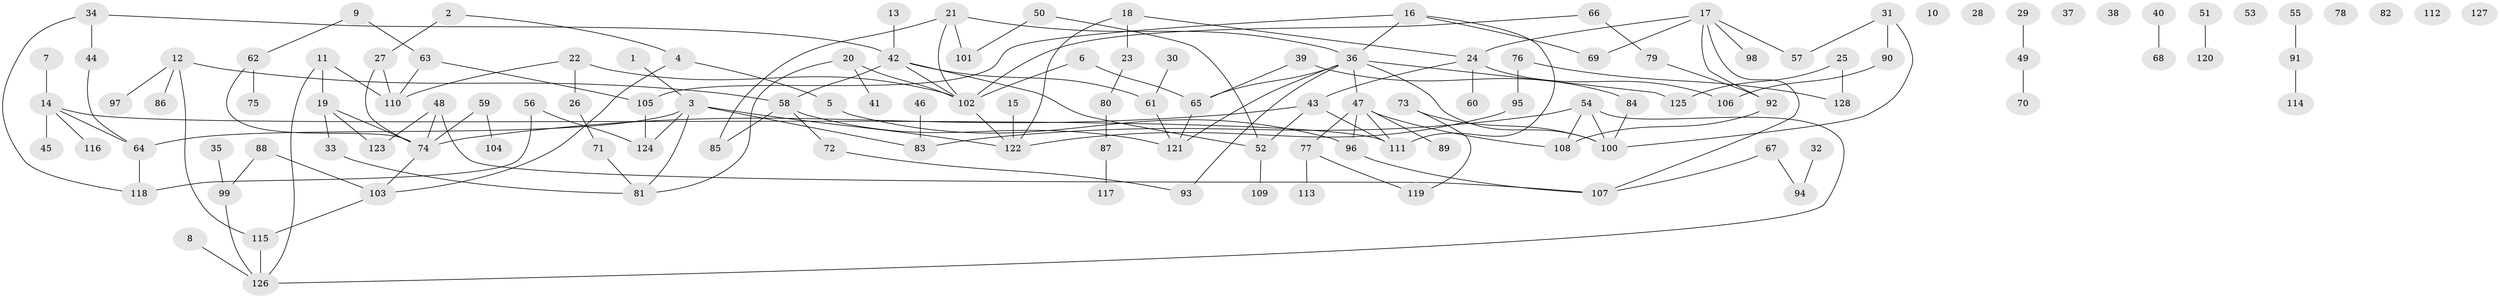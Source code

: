 // coarse degree distribution, {1: 0.2641509433962264, 4: 0.1320754716981132, 3: 0.18867924528301888, 2: 0.20754716981132076, 5: 0.07547169811320754, 8: 0.05660377358490566, 6: 0.03773584905660377, 7: 0.03773584905660377}
// Generated by graph-tools (version 1.1) at 2025/35/03/04/25 23:35:45]
// undirected, 128 vertices, 155 edges
graph export_dot {
  node [color=gray90,style=filled];
  1;
  2;
  3;
  4;
  5;
  6;
  7;
  8;
  9;
  10;
  11;
  12;
  13;
  14;
  15;
  16;
  17;
  18;
  19;
  20;
  21;
  22;
  23;
  24;
  25;
  26;
  27;
  28;
  29;
  30;
  31;
  32;
  33;
  34;
  35;
  36;
  37;
  38;
  39;
  40;
  41;
  42;
  43;
  44;
  45;
  46;
  47;
  48;
  49;
  50;
  51;
  52;
  53;
  54;
  55;
  56;
  57;
  58;
  59;
  60;
  61;
  62;
  63;
  64;
  65;
  66;
  67;
  68;
  69;
  70;
  71;
  72;
  73;
  74;
  75;
  76;
  77;
  78;
  79;
  80;
  81;
  82;
  83;
  84;
  85;
  86;
  87;
  88;
  89;
  90;
  91;
  92;
  93;
  94;
  95;
  96;
  97;
  98;
  99;
  100;
  101;
  102;
  103;
  104;
  105;
  106;
  107;
  108;
  109;
  110;
  111;
  112;
  113;
  114;
  115;
  116;
  117;
  118;
  119;
  120;
  121;
  122;
  123;
  124;
  125;
  126;
  127;
  128;
  1 -- 3;
  2 -- 4;
  2 -- 27;
  3 -- 64;
  3 -- 81;
  3 -- 83;
  3 -- 122;
  3 -- 124;
  4 -- 5;
  4 -- 103;
  5 -- 96;
  6 -- 65;
  6 -- 102;
  7 -- 14;
  8 -- 126;
  9 -- 62;
  9 -- 63;
  11 -- 19;
  11 -- 110;
  11 -- 126;
  12 -- 58;
  12 -- 86;
  12 -- 97;
  12 -- 115;
  13 -- 42;
  14 -- 45;
  14 -- 64;
  14 -- 111;
  14 -- 116;
  15 -- 122;
  16 -- 36;
  16 -- 69;
  16 -- 105;
  16 -- 111;
  17 -- 24;
  17 -- 57;
  17 -- 69;
  17 -- 92;
  17 -- 98;
  17 -- 107;
  18 -- 23;
  18 -- 24;
  18 -- 122;
  19 -- 33;
  19 -- 74;
  19 -- 123;
  20 -- 41;
  20 -- 81;
  20 -- 102;
  21 -- 36;
  21 -- 85;
  21 -- 101;
  21 -- 102;
  22 -- 26;
  22 -- 102;
  22 -- 110;
  23 -- 80;
  24 -- 43;
  24 -- 60;
  24 -- 106;
  25 -- 125;
  25 -- 128;
  26 -- 71;
  27 -- 74;
  27 -- 110;
  29 -- 49;
  30 -- 61;
  31 -- 57;
  31 -- 90;
  31 -- 100;
  32 -- 94;
  33 -- 81;
  34 -- 42;
  34 -- 44;
  34 -- 118;
  35 -- 99;
  36 -- 47;
  36 -- 65;
  36 -- 93;
  36 -- 100;
  36 -- 121;
  36 -- 125;
  39 -- 65;
  39 -- 84;
  40 -- 68;
  42 -- 52;
  42 -- 58;
  42 -- 61;
  42 -- 102;
  43 -- 52;
  43 -- 74;
  43 -- 111;
  44 -- 64;
  46 -- 83;
  47 -- 77;
  47 -- 89;
  47 -- 96;
  47 -- 108;
  47 -- 111;
  48 -- 74;
  48 -- 107;
  48 -- 123;
  49 -- 70;
  50 -- 52;
  50 -- 101;
  51 -- 120;
  52 -- 109;
  54 -- 83;
  54 -- 100;
  54 -- 108;
  54 -- 126;
  55 -- 91;
  56 -- 118;
  56 -- 124;
  58 -- 72;
  58 -- 85;
  58 -- 121;
  59 -- 74;
  59 -- 104;
  61 -- 121;
  62 -- 74;
  62 -- 75;
  63 -- 105;
  63 -- 110;
  64 -- 118;
  65 -- 121;
  66 -- 79;
  66 -- 102;
  67 -- 94;
  67 -- 107;
  71 -- 81;
  72 -- 93;
  73 -- 100;
  73 -- 119;
  74 -- 103;
  76 -- 95;
  76 -- 128;
  77 -- 113;
  77 -- 119;
  79 -- 92;
  80 -- 87;
  84 -- 100;
  87 -- 117;
  88 -- 99;
  88 -- 103;
  90 -- 106;
  91 -- 114;
  92 -- 108;
  95 -- 122;
  96 -- 107;
  99 -- 126;
  102 -- 122;
  103 -- 115;
  105 -- 124;
  115 -- 126;
}
